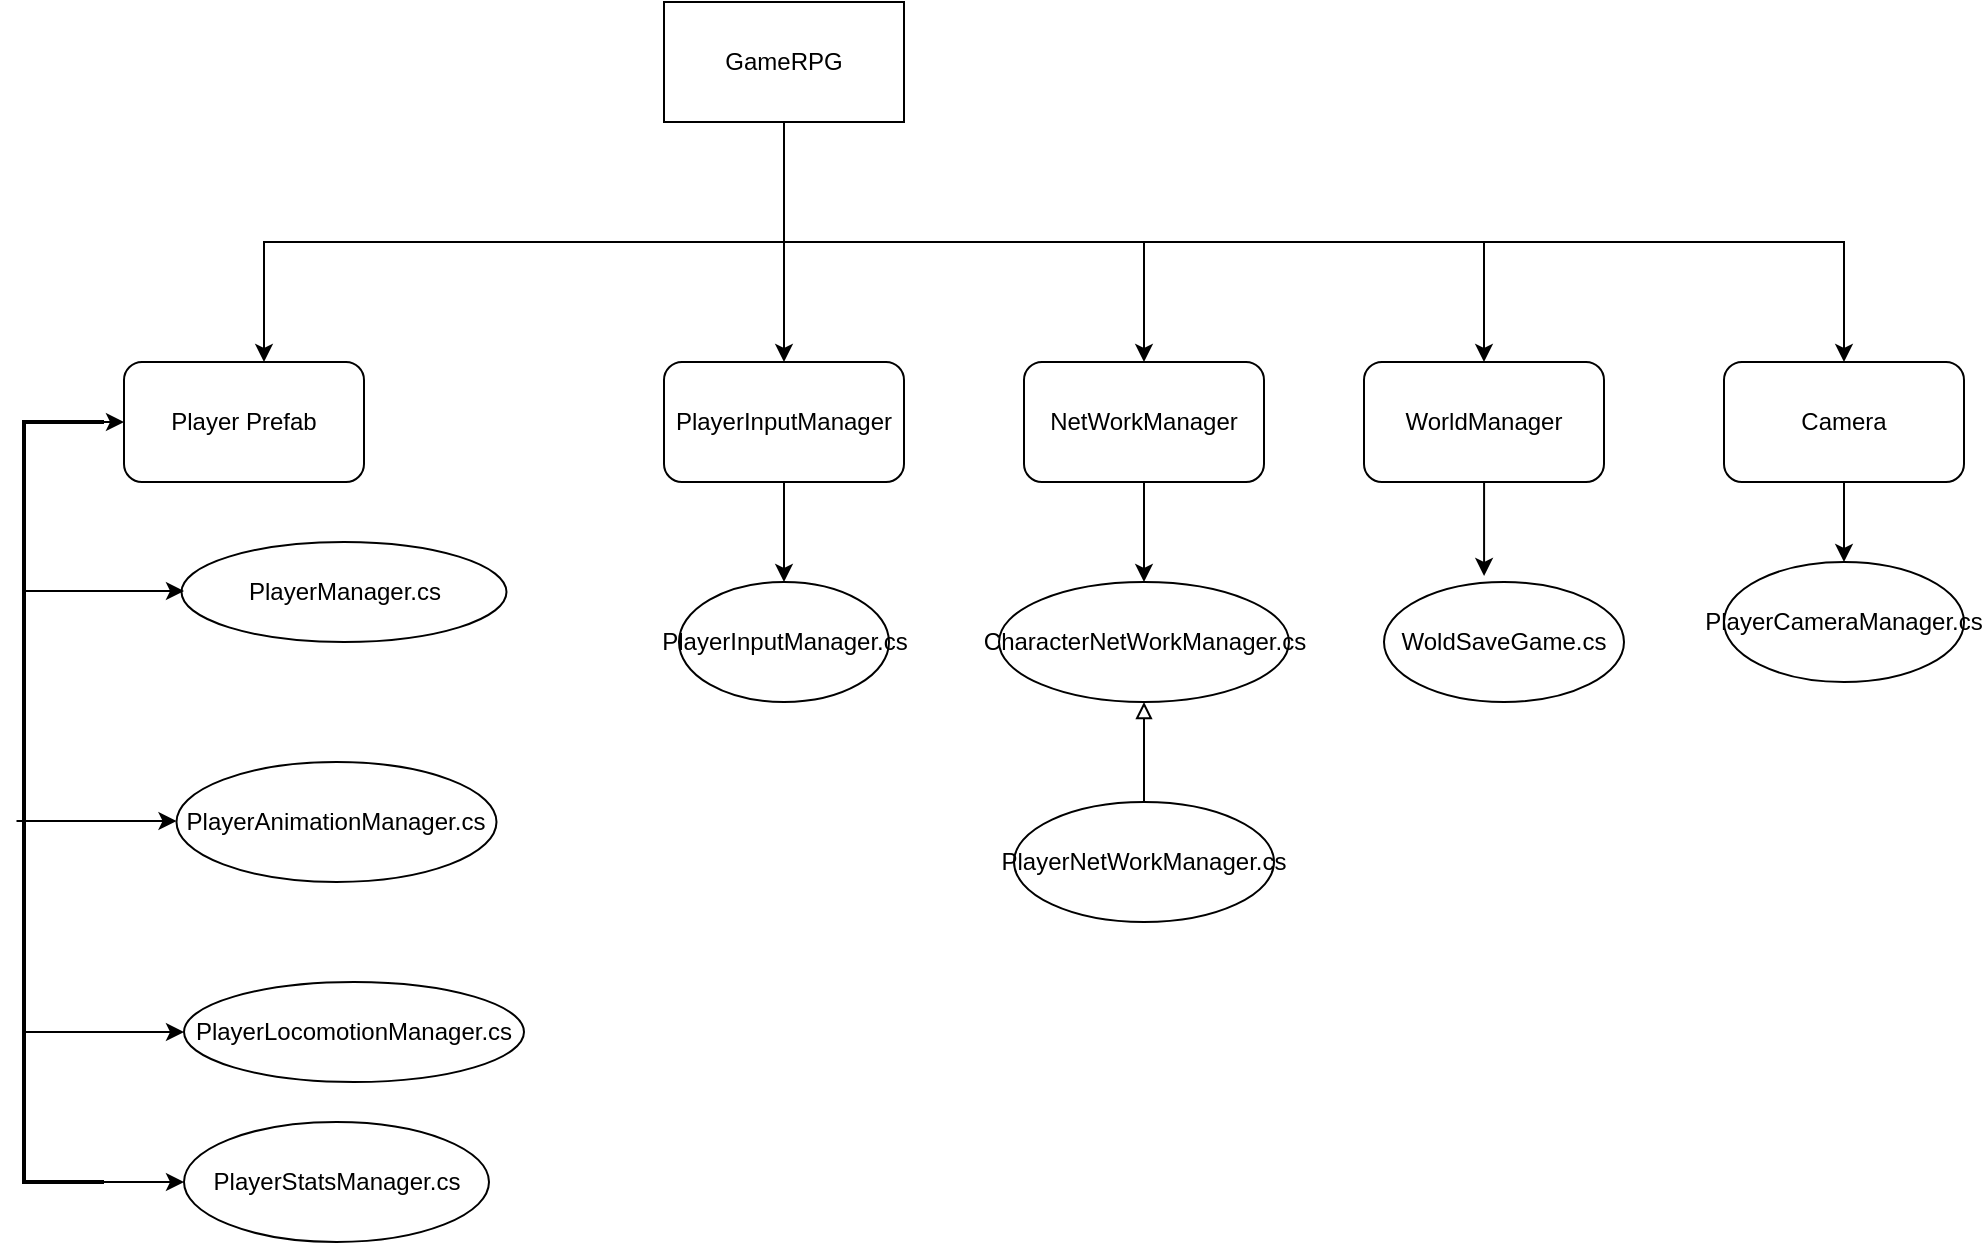 <mxfile version="26.1.1">
  <diagram name="Page-1" id="rDu8OGM9o1XXTFtEHrG9">
    <mxGraphModel dx="1050" dy="621" grid="1" gridSize="10" guides="1" tooltips="1" connect="1" arrows="1" fold="1" page="1" pageScale="1" pageWidth="850" pageHeight="1100" math="0" shadow="0">
      <root>
        <mxCell id="0" />
        <mxCell id="1" parent="0" />
        <mxCell id="hVCCeVSMu-y_rFPwFwII-13" style="edgeStyle=orthogonalEdgeStyle;rounded=0;orthogonalLoop=1;jettySize=auto;html=1;" parent="1" source="hVCCeVSMu-y_rFPwFwII-1" target="hVCCeVSMu-y_rFPwFwII-4" edge="1">
          <mxGeometry relative="1" as="geometry">
            <Array as="points">
              <mxPoint x="500" y="220" />
              <mxPoint x="240" y="220" />
            </Array>
          </mxGeometry>
        </mxCell>
        <mxCell id="hVCCeVSMu-y_rFPwFwII-14" style="edgeStyle=orthogonalEdgeStyle;rounded=0;orthogonalLoop=1;jettySize=auto;html=1;" parent="1" source="hVCCeVSMu-y_rFPwFwII-1" target="hVCCeVSMu-y_rFPwFwII-6" edge="1">
          <mxGeometry relative="1" as="geometry">
            <Array as="points">
              <mxPoint x="500" y="220" />
              <mxPoint x="680" y="220" />
            </Array>
          </mxGeometry>
        </mxCell>
        <mxCell id="hVCCeVSMu-y_rFPwFwII-16" style="edgeStyle=orthogonalEdgeStyle;rounded=0;orthogonalLoop=1;jettySize=auto;html=1;" parent="1" source="hVCCeVSMu-y_rFPwFwII-1" target="hVCCeVSMu-y_rFPwFwII-11" edge="1">
          <mxGeometry relative="1" as="geometry">
            <Array as="points">
              <mxPoint x="500" y="220" />
              <mxPoint x="1030" y="220" />
            </Array>
          </mxGeometry>
        </mxCell>
        <mxCell id="hVCCeVSMu-y_rFPwFwII-17" style="edgeStyle=orthogonalEdgeStyle;rounded=0;orthogonalLoop=1;jettySize=auto;html=1;" parent="1" source="hVCCeVSMu-y_rFPwFwII-1" target="hVCCeVSMu-y_rFPwFwII-5" edge="1">
          <mxGeometry relative="1" as="geometry">
            <Array as="points">
              <mxPoint x="500" y="250" />
              <mxPoint x="500" y="250" />
            </Array>
          </mxGeometry>
        </mxCell>
        <mxCell id="hVCCeVSMu-y_rFPwFwII-58" style="edgeStyle=orthogonalEdgeStyle;rounded=0;orthogonalLoop=1;jettySize=auto;html=1;entryX=0.5;entryY=0;entryDx=0;entryDy=0;" parent="1" source="hVCCeVSMu-y_rFPwFwII-1" target="hVCCeVSMu-y_rFPwFwII-10" edge="1">
          <mxGeometry relative="1" as="geometry">
            <Array as="points">
              <mxPoint x="500" y="220" />
              <mxPoint x="850" y="220" />
            </Array>
          </mxGeometry>
        </mxCell>
        <mxCell id="hVCCeVSMu-y_rFPwFwII-1" value="GameRPG" style="rounded=0;whiteSpace=wrap;html=1;" parent="1" vertex="1">
          <mxGeometry x="440" y="100" width="120" height="60" as="geometry" />
        </mxCell>
        <mxCell id="hVCCeVSMu-y_rFPwFwII-4" value="Player Prefab" style="rounded=1;whiteSpace=wrap;html=1;" parent="1" vertex="1">
          <mxGeometry x="170" y="280" width="120" height="60" as="geometry" />
        </mxCell>
        <mxCell id="hVCCeVSMu-y_rFPwFwII-19" value="" style="edgeStyle=orthogonalEdgeStyle;rounded=0;orthogonalLoop=1;jettySize=auto;html=1;" parent="1" source="hVCCeVSMu-y_rFPwFwII-5" target="hVCCeVSMu-y_rFPwFwII-18" edge="1">
          <mxGeometry relative="1" as="geometry" />
        </mxCell>
        <mxCell id="hVCCeVSMu-y_rFPwFwII-5" value="PlayerInputManager" style="rounded=1;whiteSpace=wrap;html=1;" parent="1" vertex="1">
          <mxGeometry x="440" y="280" width="120" height="60" as="geometry" />
        </mxCell>
        <mxCell id="hVCCeVSMu-y_rFPwFwII-35" style="edgeStyle=orthogonalEdgeStyle;rounded=0;orthogonalLoop=1;jettySize=auto;html=1;entryX=0.5;entryY=0;entryDx=0;entryDy=0;" parent="1" source="hVCCeVSMu-y_rFPwFwII-6" target="hVCCeVSMu-y_rFPwFwII-34" edge="1">
          <mxGeometry relative="1" as="geometry" />
        </mxCell>
        <mxCell id="hVCCeVSMu-y_rFPwFwII-6" value="NetWorkManager" style="rounded=1;whiteSpace=wrap;html=1;" parent="1" vertex="1">
          <mxGeometry x="620" y="280" width="120" height="60" as="geometry" />
        </mxCell>
        <mxCell id="hVCCeVSMu-y_rFPwFwII-10" value="WorldManager" style="rounded=1;whiteSpace=wrap;html=1;" parent="1" vertex="1">
          <mxGeometry x="790" y="280" width="120" height="60" as="geometry" />
        </mxCell>
        <mxCell id="hVCCeVSMu-y_rFPwFwII-60" style="edgeStyle=orthogonalEdgeStyle;rounded=0;orthogonalLoop=1;jettySize=auto;html=1;" parent="1" source="hVCCeVSMu-y_rFPwFwII-11" target="hVCCeVSMu-y_rFPwFwII-59" edge="1">
          <mxGeometry relative="1" as="geometry" />
        </mxCell>
        <mxCell id="hVCCeVSMu-y_rFPwFwII-11" value="Camera" style="rounded=1;whiteSpace=wrap;html=1;" parent="1" vertex="1">
          <mxGeometry x="970" y="280" width="120" height="60" as="geometry" />
        </mxCell>
        <mxCell id="hVCCeVSMu-y_rFPwFwII-18" value="PlayerInputManager.cs" style="ellipse;whiteSpace=wrap;html=1;" parent="1" vertex="1">
          <mxGeometry x="447.5" y="390" width="105" height="60" as="geometry" />
        </mxCell>
        <mxCell id="hVCCeVSMu-y_rFPwFwII-23" value="PlayerManager.cs" style="ellipse;whiteSpace=wrap;html=1;" parent="1" vertex="1">
          <mxGeometry x="198.75" y="370" width="162.5" height="50" as="geometry" />
        </mxCell>
        <mxCell id="hVCCeVSMu-y_rFPwFwII-24" value="PlayerAnimationManager.cs" style="ellipse;whiteSpace=wrap;html=1;" parent="1" vertex="1">
          <mxGeometry x="196.25" y="480" width="160" height="60" as="geometry" />
        </mxCell>
        <mxCell id="hVCCeVSMu-y_rFPwFwII-25" value="PlayerLocomotionManager.cs" style="ellipse;whiteSpace=wrap;html=1;" parent="1" vertex="1">
          <mxGeometry x="200" y="590" width="170" height="50" as="geometry" />
        </mxCell>
        <mxCell id="hVCCeVSMu-y_rFPwFwII-26" value="PlayerStatsManager.cs" style="ellipse;whiteSpace=wrap;html=1;" parent="1" vertex="1">
          <mxGeometry x="200" y="660" width="152.5" height="60" as="geometry" />
        </mxCell>
        <mxCell id="hVCCeVSMu-y_rFPwFwII-33" value="PlayerNetWorkManager.cs" style="ellipse;whiteSpace=wrap;html=1;" parent="1" vertex="1">
          <mxGeometry x="615" y="500" width="130" height="60" as="geometry" />
        </mxCell>
        <mxCell id="hVCCeVSMu-y_rFPwFwII-34" value="CharacterNetWorkManager.cs" style="ellipse;whiteSpace=wrap;html=1;" parent="1" vertex="1">
          <mxGeometry x="607.5" y="390" width="145" height="60" as="geometry" />
        </mxCell>
        <mxCell id="hVCCeVSMu-y_rFPwFwII-45" value="" style="edgeStyle=none;orthogonalLoop=1;jettySize=auto;html=1;rounded=0;startArrow=none;startFill=0;endArrow=block;endFill=0;entryX=0.5;entryY=1;entryDx=0;entryDy=0;exitX=0.5;exitY=0;exitDx=0;exitDy=0;" parent="1" source="hVCCeVSMu-y_rFPwFwII-33" target="hVCCeVSMu-y_rFPwFwII-34" edge="1">
          <mxGeometry width="80" relative="1" as="geometry">
            <mxPoint x="700" y="490" as="sourcePoint" />
            <mxPoint x="780" y="490" as="targetPoint" />
            <Array as="points" />
          </mxGeometry>
        </mxCell>
        <mxCell id="hVCCeVSMu-y_rFPwFwII-48" style="edgeStyle=orthogonalEdgeStyle;rounded=0;orthogonalLoop=1;jettySize=auto;html=1;exitX=0;exitY=0.5;exitDx=0;exitDy=0;exitPerimeter=0;entryX=0;entryY=0.5;entryDx=0;entryDy=0;" parent="1" source="hVCCeVSMu-y_rFPwFwII-46" target="hVCCeVSMu-y_rFPwFwII-25" edge="1">
          <mxGeometry relative="1" as="geometry">
            <Array as="points">
              <mxPoint x="120" y="615" />
            </Array>
          </mxGeometry>
        </mxCell>
        <mxCell id="hVCCeVSMu-y_rFPwFwII-50" style="edgeStyle=orthogonalEdgeStyle;rounded=0;orthogonalLoop=1;jettySize=auto;html=1;exitX=1;exitY=1;exitDx=0;exitDy=0;exitPerimeter=0;entryX=0;entryY=0.5;entryDx=0;entryDy=0;" parent="1" source="hVCCeVSMu-y_rFPwFwII-46" target="hVCCeVSMu-y_rFPwFwII-26" edge="1">
          <mxGeometry relative="1" as="geometry">
            <Array as="points">
              <mxPoint x="170" y="690" />
              <mxPoint x="170" y="690" />
            </Array>
          </mxGeometry>
        </mxCell>
        <mxCell id="hVCCeVSMu-y_rFPwFwII-51" style="edgeStyle=orthogonalEdgeStyle;rounded=0;orthogonalLoop=1;jettySize=auto;html=1;exitX=1;exitY=0;exitDx=0;exitDy=0;exitPerimeter=0;entryX=0;entryY=0.5;entryDx=0;entryDy=0;" parent="1" source="hVCCeVSMu-y_rFPwFwII-46" target="hVCCeVSMu-y_rFPwFwII-4" edge="1">
          <mxGeometry relative="1" as="geometry" />
        </mxCell>
        <mxCell id="hVCCeVSMu-y_rFPwFwII-46" value="" style="strokeWidth=2;html=1;shape=mxgraph.flowchart.annotation_1;align=left;pointerEvents=1;" parent="1" vertex="1">
          <mxGeometry x="120" y="310" width="40" height="380" as="geometry" />
        </mxCell>
        <mxCell id="hVCCeVSMu-y_rFPwFwII-56" value="" style="edgeStyle=none;orthogonalLoop=1;jettySize=auto;html=1;rounded=0;" parent="1" edge="1">
          <mxGeometry width="80" relative="1" as="geometry">
            <mxPoint x="116.25" y="509.5" as="sourcePoint" />
            <mxPoint x="196.25" y="509.5" as="targetPoint" />
            <Array as="points" />
          </mxGeometry>
        </mxCell>
        <mxCell id="hVCCeVSMu-y_rFPwFwII-57" value="" style="edgeStyle=none;orthogonalLoop=1;jettySize=auto;html=1;rounded=0;" parent="1" edge="1">
          <mxGeometry width="80" relative="1" as="geometry">
            <mxPoint x="120" y="394.5" as="sourcePoint" />
            <mxPoint x="200" y="394.5" as="targetPoint" />
            <Array as="points" />
          </mxGeometry>
        </mxCell>
        <mxCell id="hVCCeVSMu-y_rFPwFwII-59" value="PlayerCameraManager.cs" style="ellipse;whiteSpace=wrap;html=1;" parent="1" vertex="1">
          <mxGeometry x="970" y="380" width="120" height="60" as="geometry" />
        </mxCell>
        <mxCell id="hVCCeVSMu-y_rFPwFwII-65" value="WoldSaveGame.cs" style="ellipse;whiteSpace=wrap;html=1;" parent="1" vertex="1">
          <mxGeometry x="800" y="390" width="120" height="60" as="geometry" />
        </mxCell>
        <mxCell id="hVCCeVSMu-y_rFPwFwII-69" style="edgeStyle=orthogonalEdgeStyle;rounded=0;orthogonalLoop=1;jettySize=auto;html=1;entryX=0.417;entryY=-0.05;entryDx=0;entryDy=0;entryPerimeter=0;" parent="1" source="hVCCeVSMu-y_rFPwFwII-10" target="hVCCeVSMu-y_rFPwFwII-65" edge="1">
          <mxGeometry relative="1" as="geometry" />
        </mxCell>
      </root>
    </mxGraphModel>
  </diagram>
</mxfile>
